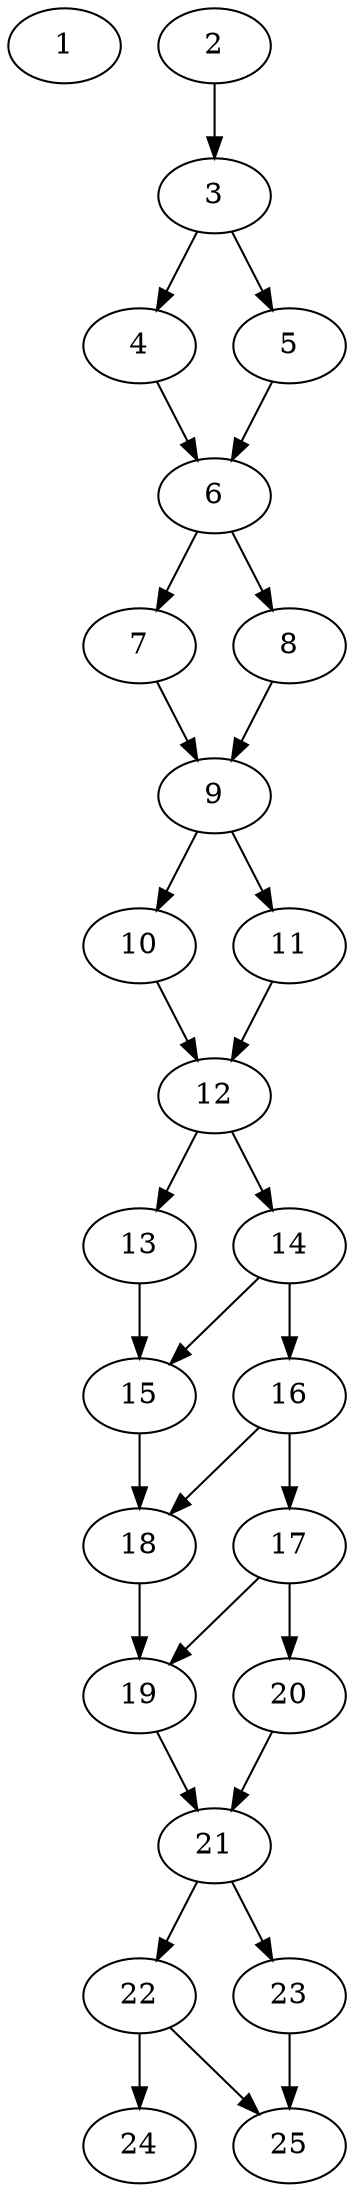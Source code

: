 // DAG automatically generated by daggen at Thu Oct  3 14:00:40 2019
// ./daggen --dot -n 25 --ccr 0.4 --fat 0.3 --regular 0.7 --density 0.9 --mindata 5242880 --maxdata 52428800 
digraph G {
  1 [size="36651520", alpha="0.06", expect_size="14660608"] 
  2 [size="120345600", alpha="0.19", expect_size="48138240"] 
  2 -> 3 [size ="48138240"]
  3 [size="58321920", alpha="0.19", expect_size="23328768"] 
  3 -> 4 [size ="23328768"]
  3 -> 5 [size ="23328768"]
  4 [size="18603520", alpha="0.05", expect_size="7441408"] 
  4 -> 6 [size ="7441408"]
  5 [size="84856320", alpha="0.20", expect_size="33942528"] 
  5 -> 6 [size ="33942528"]
  6 [size="64330240", alpha="0.03", expect_size="25732096"] 
  6 -> 7 [size ="25732096"]
  6 -> 8 [size ="25732096"]
  7 [size="51901440", alpha="0.19", expect_size="20760576"] 
  7 -> 9 [size ="20760576"]
  8 [size="62840320", alpha="0.03", expect_size="25136128"] 
  8 -> 9 [size ="25136128"]
  9 [size="58490880", alpha="0.20", expect_size="23396352"] 
  9 -> 10 [size ="23396352"]
  9 -> 11 [size ="23396352"]
  10 [size="14622720", alpha="0.14", expect_size="5849088"] 
  10 -> 12 [size ="5849088"]
  11 [size="116997120", alpha="0.09", expect_size="46798848"] 
  11 -> 12 [size ="46798848"]
  12 [size="32023040", alpha="0.17", expect_size="12809216"] 
  12 -> 13 [size ="12809216"]
  12 -> 14 [size ="12809216"]
  13 [size="23805440", alpha="0.02", expect_size="9522176"] 
  13 -> 15 [size ="9522176"]
  14 [size="15915520", alpha="0.05", expect_size="6366208"] 
  14 -> 15 [size ="6366208"]
  14 -> 16 [size ="6366208"]
  15 [size="48092160", alpha="0.10", expect_size="19236864"] 
  15 -> 18 [size ="19236864"]
  16 [size="48051200", alpha="0.09", expect_size="19220480"] 
  16 -> 17 [size ="19220480"]
  16 -> 18 [size ="19220480"]
  17 [size="66675200", alpha="0.10", expect_size="26670080"] 
  17 -> 19 [size ="26670080"]
  17 -> 20 [size ="26670080"]
  18 [size="59896320", alpha="0.05", expect_size="23958528"] 
  18 -> 19 [size ="23958528"]
  19 [size="78819840", alpha="0.17", expect_size="31527936"] 
  19 -> 21 [size ="31527936"]
  20 [size="75888640", alpha="0.17", expect_size="30355456"] 
  20 -> 21 [size ="30355456"]
  21 [size="40975360", alpha="0.20", expect_size="16390144"] 
  21 -> 22 [size ="16390144"]
  21 -> 23 [size ="16390144"]
  22 [size="94243840", alpha="0.01", expect_size="37697536"] 
  22 -> 24 [size ="37697536"]
  22 -> 25 [size ="37697536"]
  23 [size="73671680", alpha="0.10", expect_size="29468672"] 
  23 -> 25 [size ="29468672"]
  24 [size="84723200", alpha="0.00", expect_size="33889280"] 
  25 [size="114995200", alpha="0.03", expect_size="45998080"] 
}
